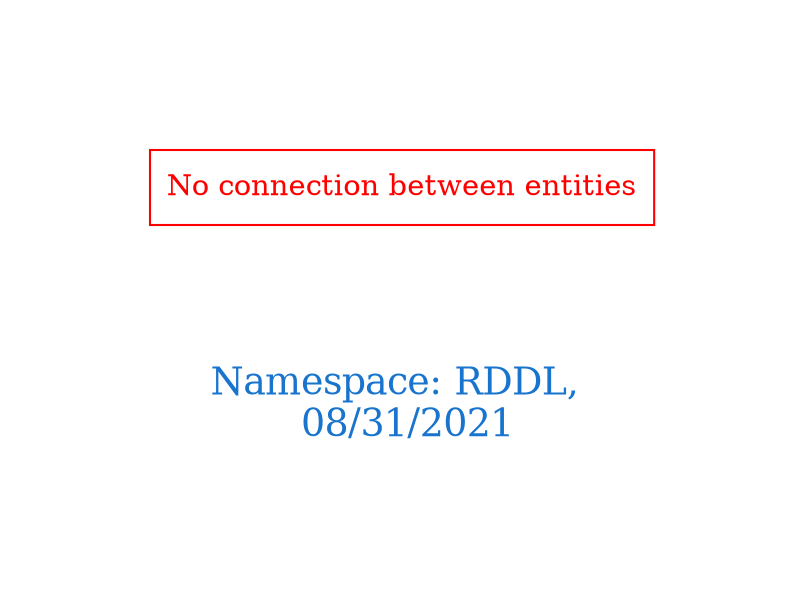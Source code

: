 digraph OGIT_ontology {
 graph [ rankdir= LR,pad=1 
fontsize = 18,
fontcolor= dodgerblue3,label = "\n\n\nNamespace: RDDL, \n 08/31/2021"];
node[shape=polygon];
edge [  color="gray81"];

"No connection between entities" [fontcolor = "red",color="red", shape="polygon"]
}
